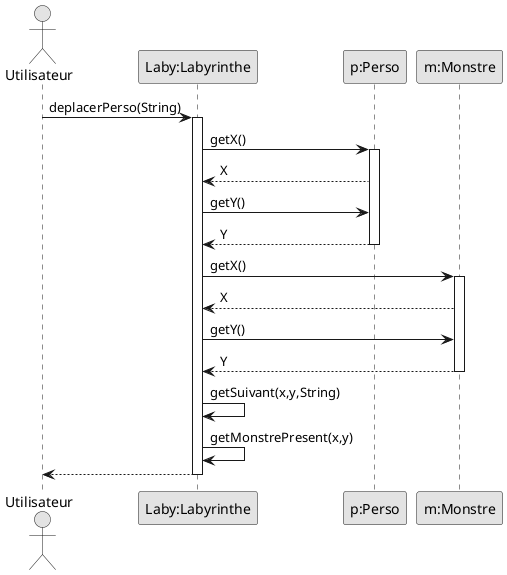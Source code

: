 @startuml
skinparam monochrome true

actor Utilisateur

participant "Laby:Labyrinthe" as Laby
participant "p:Perso" as P
participant "m:Monstre" as M

Utilisateur -> Laby: deplacerPerso(String)
activate Laby
Laby -> P: getX()
activate P
Laby <-- P: X
Laby -> P: getY()
Laby <-- P: Y
deactivate P
Laby -> M: getX()
activate M
Laby <-- M: X
Laby -> M: getY()
Laby <-- M: Y
deactivate M
Laby -> Laby: getSuivant(x,y,String)
Laby -> Laby: getMonstrePresent(x,y)
Laby --> Utilisateur
deactivate Laby


@enduml
